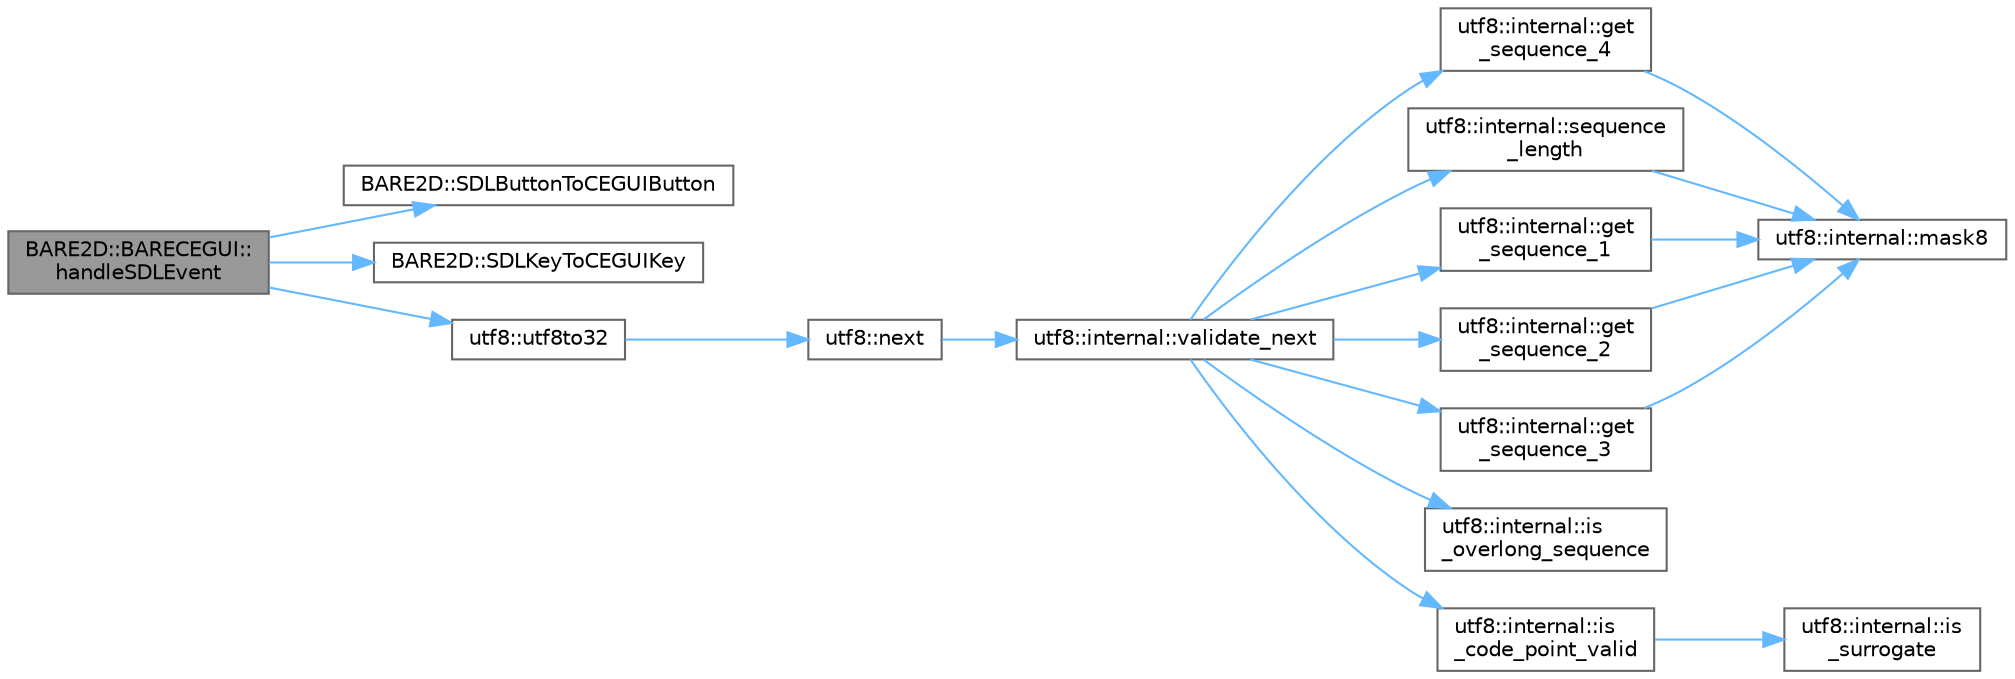 digraph "BARE2D::BARECEGUI::handleSDLEvent"
{
 // INTERACTIVE_SVG=YES
 // LATEX_PDF_SIZE
  bgcolor="transparent";
  edge [fontname=Helvetica,fontsize=10,labelfontname=Helvetica,labelfontsize=10];
  node [fontname=Helvetica,fontsize=10,shape=box,height=0.2,width=0.4];
  rankdir="LR";
  Node1 [label="BARE2D::BARECEGUI::\lhandleSDLEvent",height=0.2,width=0.4,color="gray40", fillcolor="grey60", style="filled", fontcolor="black",tooltip="Handles and propagates input."];
  Node1 -> Node2 [color="steelblue1",style="solid"];
  Node2 [label="BARE2D::SDLButtonToCEGUIButton",height=0.2,width=0.4,color="grey40", fillcolor="white", style="filled",URL="$namespace_b_a_r_e2_d.html#add368291490f34b060048b5cbb5245f9",tooltip=" "];
  Node1 -> Node3 [color="steelblue1",style="solid"];
  Node3 [label="BARE2D::SDLKeyToCEGUIKey",height=0.2,width=0.4,color="grey40", fillcolor="white", style="filled",URL="$namespace_b_a_r_e2_d.html#a4308f8684a05ffbf8ef36cd49541765b",tooltip=" "];
  Node1 -> Node4 [color="steelblue1",style="solid"];
  Node4 [label="utf8::utf8to32",height=0.2,width=0.4,color="grey40", fillcolor="white", style="filled",URL="$namespaceutf8.html#a8020ed399788dca779663adf061ed718",tooltip=" "];
  Node4 -> Node5 [color="steelblue1",style="solid"];
  Node5 [label="utf8::next",height=0.2,width=0.4,color="grey40", fillcolor="white", style="filled",URL="$namespaceutf8.html#afc093dfde66a6f52cb4a5caefe0e580d",tooltip=" "];
  Node5 -> Node6 [color="steelblue1",style="solid"];
  Node6 [label="utf8::internal::validate_next",height=0.2,width=0.4,color="grey40", fillcolor="white", style="filled",URL="$namespaceutf8_1_1internal.html#abe95547575fcc81911e381df03f8ebfe",tooltip=" "];
  Node6 -> Node7 [color="steelblue1",style="solid"];
  Node7 [label="utf8::internal::get\l_sequence_1",height=0.2,width=0.4,color="grey40", fillcolor="white", style="filled",URL="$namespaceutf8_1_1internal.html#a6e5df73716136aec55e8fcf3309038b6",tooltip="get_sequence_x functions decode utf-8 sequences of the length x"];
  Node7 -> Node8 [color="steelblue1",style="solid"];
  Node8 [label="utf8::internal::mask8",height=0.2,width=0.4,color="grey40", fillcolor="white", style="filled",URL="$namespaceutf8_1_1internal.html#adf6e0469e279b9562aa461b4c3c1e7e4",tooltip=" "];
  Node6 -> Node9 [color="steelblue1",style="solid"];
  Node9 [label="utf8::internal::get\l_sequence_2",height=0.2,width=0.4,color="grey40", fillcolor="white", style="filled",URL="$namespaceutf8_1_1internal.html#a9d641b9546be985f9f0fd4955ac42a24",tooltip=" "];
  Node9 -> Node8 [color="steelblue1",style="solid"];
  Node6 -> Node10 [color="steelblue1",style="solid"];
  Node10 [label="utf8::internal::get\l_sequence_3",height=0.2,width=0.4,color="grey40", fillcolor="white", style="filled",URL="$namespaceutf8_1_1internal.html#ac1809a1fb3fa6983d64a0d3a39646008",tooltip=" "];
  Node10 -> Node8 [color="steelblue1",style="solid"];
  Node6 -> Node11 [color="steelblue1",style="solid"];
  Node11 [label="utf8::internal::get\l_sequence_4",height=0.2,width=0.4,color="grey40", fillcolor="white", style="filled",URL="$namespaceutf8_1_1internal.html#ad1958e7c6746ba6b1fbb0d81b88b346c",tooltip=" "];
  Node11 -> Node8 [color="steelblue1",style="solid"];
  Node6 -> Node12 [color="steelblue1",style="solid"];
  Node12 [label="utf8::internal::is\l_code_point_valid",height=0.2,width=0.4,color="grey40", fillcolor="white", style="filled",URL="$namespaceutf8_1_1internal.html#a97b553137aaeda6e8ca6f8d46f78fd79",tooltip=" "];
  Node12 -> Node13 [color="steelblue1",style="solid"];
  Node13 [label="utf8::internal::is\l_surrogate",height=0.2,width=0.4,color="grey40", fillcolor="white", style="filled",URL="$namespaceutf8_1_1internal.html#a31a185a6bc8b9bf454191a8a95a93595",tooltip=" "];
  Node6 -> Node14 [color="steelblue1",style="solid"];
  Node14 [label="utf8::internal::is\l_overlong_sequence",height=0.2,width=0.4,color="grey40", fillcolor="white", style="filled",URL="$namespaceutf8_1_1internal.html#a3160f6f24dff465f64f83cb0e66995c6",tooltip=" "];
  Node6 -> Node15 [color="steelblue1",style="solid"];
  Node15 [label="utf8::internal::sequence\l_length",height=0.2,width=0.4,color="grey40", fillcolor="white", style="filled",URL="$namespaceutf8_1_1internal.html#adb347cc81d32ebb0fd22d849f7bff5ea",tooltip=" "];
  Node15 -> Node8 [color="steelblue1",style="solid"];
}
